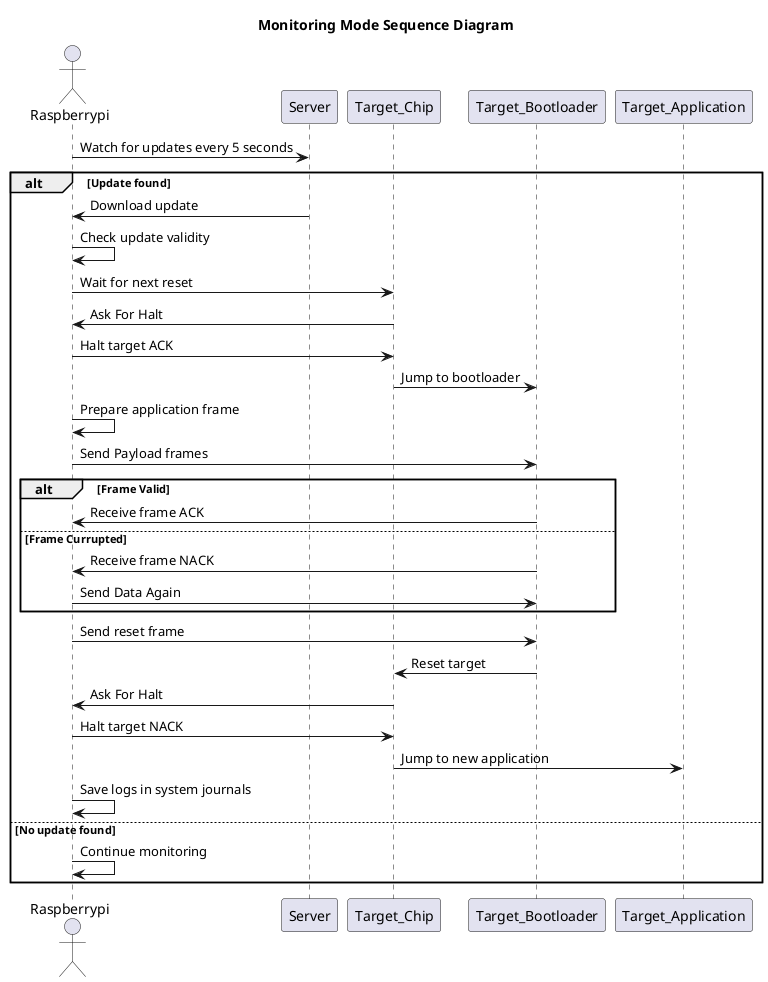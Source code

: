 @startuml Monitor_Mode
title Monitoring Mode Sequence Diagram

actor Raspberrypi
participant Server
participant Target_Chip
participant Target_Bootloader
participant Target_Application

Raspberrypi -> Server: Watch for updates every 5 seconds
alt Update found
    Server -> Raspberrypi: Download update
    Raspberrypi -> Raspberrypi: Check update validity
    Raspberrypi -> Target_Chip: Wait for next reset
    Target_Chip -> Raspberrypi: Ask For Halt
    Raspberrypi -> Target_Chip: Halt target ACK
    Target_Chip -> Target_Bootloader: Jump to bootloader
    Raspberrypi -> Raspberrypi: Prepare application frame
    Raspberrypi -> Target_Bootloader: Send Payload frames
alt Frame Valid
    Target_Bootloader -> Raspberrypi: Receive frame ACK
else Frame Currupted
    Target_Bootloader -> Raspberrypi: Receive frame NACK
    Raspberrypi -> Target_Bootloader: Send Data Again
end
    Raspberrypi -> Target_Bootloader: Send reset frame
    Target_Bootloader -> Target_Chip: Reset target
    Target_Chip -> Raspberrypi: Ask For Halt
    Raspberrypi -> Target_Chip: Halt target NACK
    Target_Chip -> Target_Application: Jump to new application
    Raspberrypi -> Raspberrypi: Save logs in system journals
else No update found
    Raspberrypi -> Raspberrypi: Continue monitoring
end
@enduml
